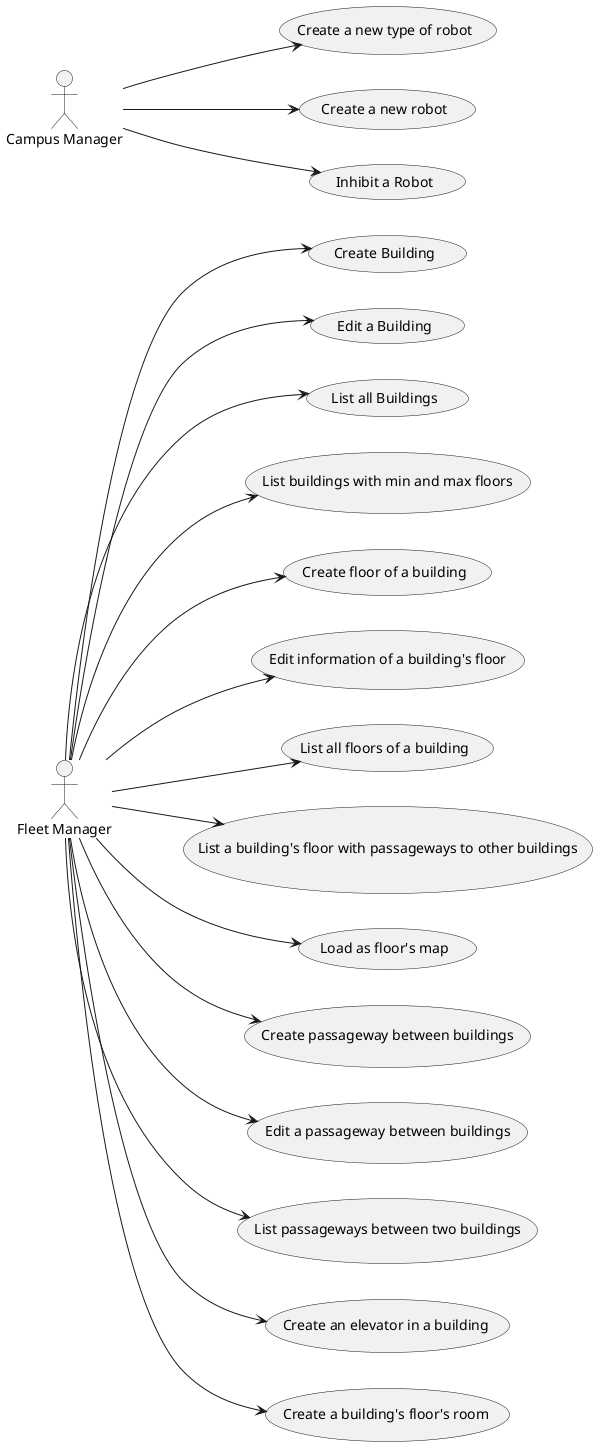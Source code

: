 @startuml

 actor "Fleet Manager" as FManager
 actor "Campus Manager" as CManager

usecase UC150 as "Create Building"
usecase UC160 as "Edit a Building"
usecase UC170 as "List all Buildings"
usecase UC180 as "List buildings with min and max floors"
usecase UC190 as "Create floor of a building"
usecase UC200 as "Edit information of a building's floor"
usecase UC210 as "List all floors of a building"
usecase UC220 as "List a building's floor with passageways to other buildings"
usecase UC230 as "Load as floor's map"
usecase UC240 as "Create passageway between buildings"
usecase UC250 as "Edit a passageway between buildings"
usecase UC260 as "List passageways between two buildings"
usecase UC270 as "Create an elevator in a building"
usecase UC310 as "Create a building's floor's room"
usecase UC350 as "Create a new type of robot"
usecase UC360 as "Create a new robot"
usecase UC370 as "Inhibit a Robot"

left to right direction
 FManager --> UC150
 FManager --> UC160
 FManager --> UC170
 FManager --> UC180
 FManager --> UC190
 FManager --> UC200
 FManager --> UC210
 FManager --> UC220
 FManager --> UC230
 FManager --> UC240
 FManager --> UC250
 FManager --> UC260
 FManager --> UC270
 FManager --> UC310

 CManager --> UC350
 CManager --> UC360
 CManager --> UC370



@enduml